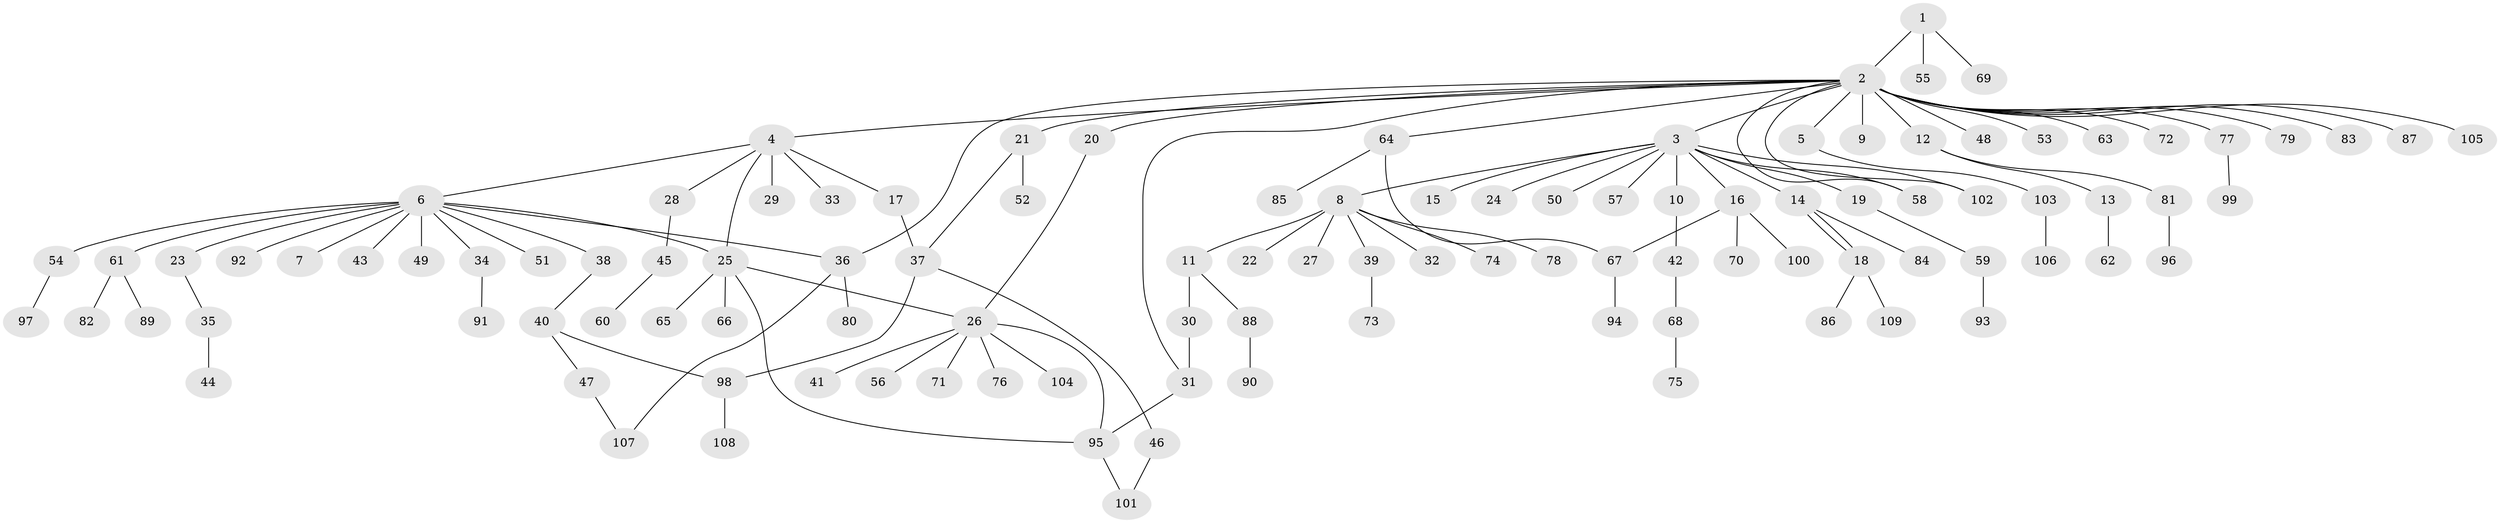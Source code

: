 // coarse degree distribution, {2: 0.2, 22: 0.0125, 11: 0.025, 10: 0.0125, 1: 0.6, 7: 0.025, 3: 0.075, 5: 0.025, 4: 0.025}
// Generated by graph-tools (version 1.1) at 2025/23/03/03/25 07:23:54]
// undirected, 109 vertices, 122 edges
graph export_dot {
graph [start="1"]
  node [color=gray90,style=filled];
  1;
  2;
  3;
  4;
  5;
  6;
  7;
  8;
  9;
  10;
  11;
  12;
  13;
  14;
  15;
  16;
  17;
  18;
  19;
  20;
  21;
  22;
  23;
  24;
  25;
  26;
  27;
  28;
  29;
  30;
  31;
  32;
  33;
  34;
  35;
  36;
  37;
  38;
  39;
  40;
  41;
  42;
  43;
  44;
  45;
  46;
  47;
  48;
  49;
  50;
  51;
  52;
  53;
  54;
  55;
  56;
  57;
  58;
  59;
  60;
  61;
  62;
  63;
  64;
  65;
  66;
  67;
  68;
  69;
  70;
  71;
  72;
  73;
  74;
  75;
  76;
  77;
  78;
  79;
  80;
  81;
  82;
  83;
  84;
  85;
  86;
  87;
  88;
  89;
  90;
  91;
  92;
  93;
  94;
  95;
  96;
  97;
  98;
  99;
  100;
  101;
  102;
  103;
  104;
  105;
  106;
  107;
  108;
  109;
  1 -- 2;
  1 -- 55;
  1 -- 69;
  2 -- 3;
  2 -- 4;
  2 -- 5;
  2 -- 9;
  2 -- 12;
  2 -- 20;
  2 -- 21;
  2 -- 31;
  2 -- 36;
  2 -- 48;
  2 -- 53;
  2 -- 58;
  2 -- 63;
  2 -- 64;
  2 -- 72;
  2 -- 77;
  2 -- 79;
  2 -- 83;
  2 -- 87;
  2 -- 102;
  2 -- 105;
  3 -- 8;
  3 -- 10;
  3 -- 14;
  3 -- 15;
  3 -- 16;
  3 -- 19;
  3 -- 24;
  3 -- 50;
  3 -- 57;
  3 -- 58;
  3 -- 102;
  4 -- 6;
  4 -- 17;
  4 -- 25;
  4 -- 28;
  4 -- 29;
  4 -- 33;
  5 -- 103;
  6 -- 7;
  6 -- 23;
  6 -- 25;
  6 -- 34;
  6 -- 36;
  6 -- 38;
  6 -- 43;
  6 -- 49;
  6 -- 51;
  6 -- 54;
  6 -- 61;
  6 -- 92;
  8 -- 11;
  8 -- 22;
  8 -- 27;
  8 -- 32;
  8 -- 39;
  8 -- 74;
  8 -- 78;
  10 -- 42;
  11 -- 30;
  11 -- 88;
  12 -- 13;
  12 -- 81;
  13 -- 62;
  14 -- 18;
  14 -- 18;
  14 -- 84;
  16 -- 67;
  16 -- 70;
  16 -- 100;
  17 -- 37;
  18 -- 86;
  18 -- 109;
  19 -- 59;
  20 -- 26;
  21 -- 37;
  21 -- 52;
  23 -- 35;
  25 -- 26;
  25 -- 65;
  25 -- 66;
  25 -- 95;
  26 -- 41;
  26 -- 56;
  26 -- 71;
  26 -- 76;
  26 -- 95;
  26 -- 104;
  28 -- 45;
  30 -- 31;
  31 -- 95;
  34 -- 91;
  35 -- 44;
  36 -- 80;
  36 -- 107;
  37 -- 46;
  37 -- 98;
  38 -- 40;
  39 -- 73;
  40 -- 47;
  40 -- 98;
  42 -- 68;
  45 -- 60;
  46 -- 101;
  47 -- 107;
  54 -- 97;
  59 -- 93;
  61 -- 82;
  61 -- 89;
  64 -- 67;
  64 -- 85;
  67 -- 94;
  68 -- 75;
  77 -- 99;
  81 -- 96;
  88 -- 90;
  95 -- 101;
  98 -- 108;
  103 -- 106;
}
